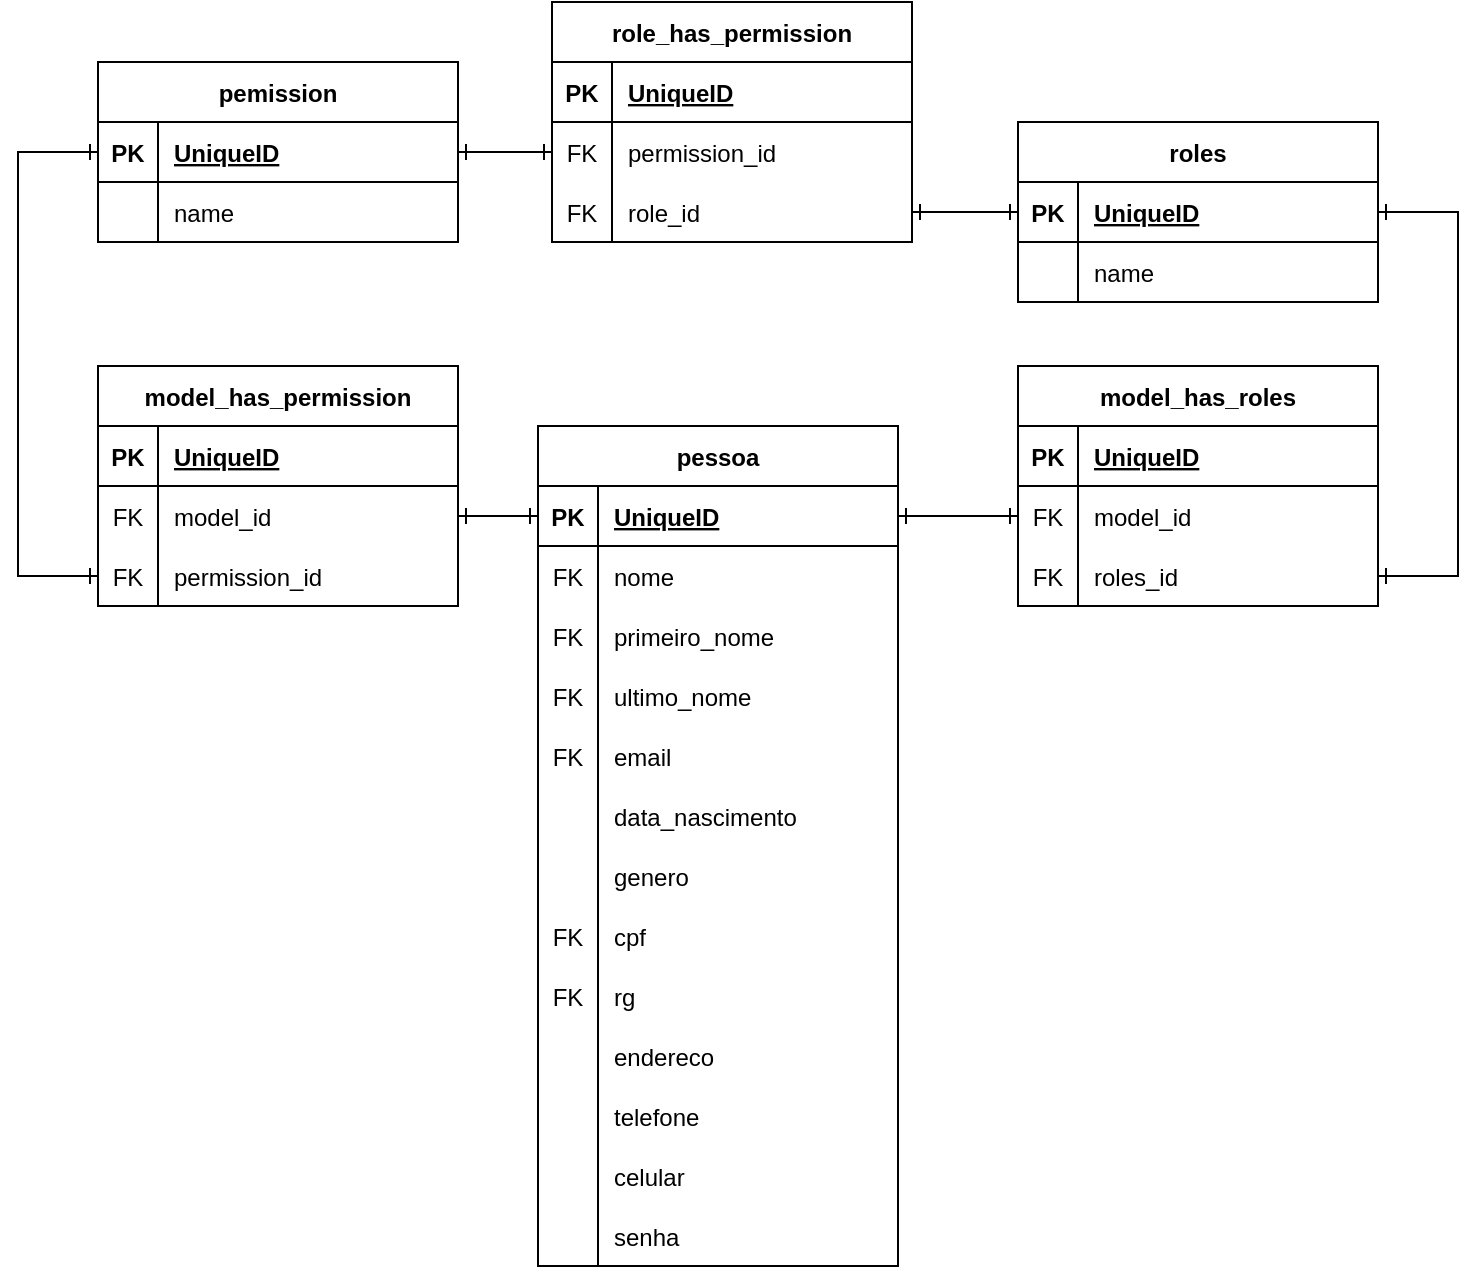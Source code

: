 <mxfile version="20.7.4" type="device"><diagram id="IfDTcGZ-BBq7pF3_91S5" name="Página-1"><mxGraphModel dx="1182" dy="1859" grid="1" gridSize="10" guides="1" tooltips="1" connect="1" arrows="1" fold="1" page="1" pageScale="1" pageWidth="827" pageHeight="1169" math="0" shadow="0"><root><mxCell id="0"/><mxCell id="1" parent="0"/><mxCell id="GyzkJEk6lO2i4Ye0W69q-1" value="pessoa" style="shape=table;startSize=30;container=1;collapsible=1;childLayout=tableLayout;fixedRows=1;rowLines=0;fontStyle=1;align=center;resizeLast=1;" vertex="1" parent="1"><mxGeometry x="320" y="-890" width="180" height="420" as="geometry"/></mxCell><mxCell id="GyzkJEk6lO2i4Ye0W69q-2" value="" style="shape=tableRow;horizontal=0;startSize=0;swimlaneHead=0;swimlaneBody=0;fillColor=none;collapsible=0;dropTarget=0;points=[[0,0.5],[1,0.5]];portConstraint=eastwest;top=0;left=0;right=0;bottom=1;" vertex="1" parent="GyzkJEk6lO2i4Ye0W69q-1"><mxGeometry y="30" width="180" height="30" as="geometry"/></mxCell><mxCell id="GyzkJEk6lO2i4Ye0W69q-3" value="PK" style="shape=partialRectangle;connectable=0;fillColor=none;top=0;left=0;bottom=0;right=0;fontStyle=1;overflow=hidden;" vertex="1" parent="GyzkJEk6lO2i4Ye0W69q-2"><mxGeometry width="30" height="30" as="geometry"><mxRectangle width="30" height="30" as="alternateBounds"/></mxGeometry></mxCell><mxCell id="GyzkJEk6lO2i4Ye0W69q-4" value="UniqueID" style="shape=partialRectangle;connectable=0;fillColor=none;top=0;left=0;bottom=0;right=0;align=left;spacingLeft=6;fontStyle=5;overflow=hidden;" vertex="1" parent="GyzkJEk6lO2i4Ye0W69q-2"><mxGeometry x="30" width="150" height="30" as="geometry"><mxRectangle width="150" height="30" as="alternateBounds"/></mxGeometry></mxCell><mxCell id="GyzkJEk6lO2i4Ye0W69q-5" value="" style="shape=tableRow;horizontal=0;startSize=0;swimlaneHead=0;swimlaneBody=0;fillColor=none;collapsible=0;dropTarget=0;points=[[0,0.5],[1,0.5]];portConstraint=eastwest;top=0;left=0;right=0;bottom=0;" vertex="1" parent="GyzkJEk6lO2i4Ye0W69q-1"><mxGeometry y="60" width="180" height="30" as="geometry"/></mxCell><mxCell id="GyzkJEk6lO2i4Ye0W69q-6" value="FK" style="shape=partialRectangle;connectable=0;fillColor=none;top=0;left=0;bottom=0;right=0;editable=1;overflow=hidden;" vertex="1" parent="GyzkJEk6lO2i4Ye0W69q-5"><mxGeometry width="30" height="30" as="geometry"><mxRectangle width="30" height="30" as="alternateBounds"/></mxGeometry></mxCell><mxCell id="GyzkJEk6lO2i4Ye0W69q-7" value="nome" style="shape=partialRectangle;connectable=0;fillColor=none;top=0;left=0;bottom=0;right=0;align=left;spacingLeft=6;overflow=hidden;" vertex="1" parent="GyzkJEk6lO2i4Ye0W69q-5"><mxGeometry x="30" width="150" height="30" as="geometry"><mxRectangle width="150" height="30" as="alternateBounds"/></mxGeometry></mxCell><mxCell id="GyzkJEk6lO2i4Ye0W69q-8" value="" style="shape=tableRow;horizontal=0;startSize=0;swimlaneHead=0;swimlaneBody=0;fillColor=none;collapsible=0;dropTarget=0;points=[[0,0.5],[1,0.5]];portConstraint=eastwest;top=0;left=0;right=0;bottom=0;" vertex="1" parent="GyzkJEk6lO2i4Ye0W69q-1"><mxGeometry y="90" width="180" height="30" as="geometry"/></mxCell><mxCell id="GyzkJEk6lO2i4Ye0W69q-9" value="FK" style="shape=partialRectangle;connectable=0;fillColor=none;top=0;left=0;bottom=0;right=0;editable=1;overflow=hidden;" vertex="1" parent="GyzkJEk6lO2i4Ye0W69q-8"><mxGeometry width="30" height="30" as="geometry"><mxRectangle width="30" height="30" as="alternateBounds"/></mxGeometry></mxCell><mxCell id="GyzkJEk6lO2i4Ye0W69q-10" value="primeiro_nome" style="shape=partialRectangle;connectable=0;fillColor=none;top=0;left=0;bottom=0;right=0;align=left;spacingLeft=6;overflow=hidden;" vertex="1" parent="GyzkJEk6lO2i4Ye0W69q-8"><mxGeometry x="30" width="150" height="30" as="geometry"><mxRectangle width="150" height="30" as="alternateBounds"/></mxGeometry></mxCell><mxCell id="GyzkJEk6lO2i4Ye0W69q-11" value="" style="shape=tableRow;horizontal=0;startSize=0;swimlaneHead=0;swimlaneBody=0;fillColor=none;collapsible=0;dropTarget=0;points=[[0,0.5],[1,0.5]];portConstraint=eastwest;top=0;left=0;right=0;bottom=0;" vertex="1" parent="GyzkJEk6lO2i4Ye0W69q-1"><mxGeometry y="120" width="180" height="30" as="geometry"/></mxCell><mxCell id="GyzkJEk6lO2i4Ye0W69q-12" value="FK" style="shape=partialRectangle;connectable=0;fillColor=none;top=0;left=0;bottom=0;right=0;editable=1;overflow=hidden;" vertex="1" parent="GyzkJEk6lO2i4Ye0W69q-11"><mxGeometry width="30" height="30" as="geometry"><mxRectangle width="30" height="30" as="alternateBounds"/></mxGeometry></mxCell><mxCell id="GyzkJEk6lO2i4Ye0W69q-13" value="ultimo_nome" style="shape=partialRectangle;connectable=0;fillColor=none;top=0;left=0;bottom=0;right=0;align=left;spacingLeft=6;overflow=hidden;" vertex="1" parent="GyzkJEk6lO2i4Ye0W69q-11"><mxGeometry x="30" width="150" height="30" as="geometry"><mxRectangle width="150" height="30" as="alternateBounds"/></mxGeometry></mxCell><mxCell id="GyzkJEk6lO2i4Ye0W69q-14" style="shape=tableRow;horizontal=0;startSize=0;swimlaneHead=0;swimlaneBody=0;fillColor=none;collapsible=0;dropTarget=0;points=[[0,0.5],[1,0.5]];portConstraint=eastwest;top=0;left=0;right=0;bottom=0;" vertex="1" parent="GyzkJEk6lO2i4Ye0W69q-1"><mxGeometry y="150" width="180" height="30" as="geometry"/></mxCell><mxCell id="GyzkJEk6lO2i4Ye0W69q-15" value="FK" style="shape=partialRectangle;connectable=0;fillColor=none;top=0;left=0;bottom=0;right=0;editable=1;overflow=hidden;" vertex="1" parent="GyzkJEk6lO2i4Ye0W69q-14"><mxGeometry width="30" height="30" as="geometry"><mxRectangle width="30" height="30" as="alternateBounds"/></mxGeometry></mxCell><mxCell id="GyzkJEk6lO2i4Ye0W69q-16" value="email" style="shape=partialRectangle;connectable=0;fillColor=none;top=0;left=0;bottom=0;right=0;align=left;spacingLeft=6;overflow=hidden;" vertex="1" parent="GyzkJEk6lO2i4Ye0W69q-14"><mxGeometry x="30" width="150" height="30" as="geometry"><mxRectangle width="150" height="30" as="alternateBounds"/></mxGeometry></mxCell><mxCell id="GyzkJEk6lO2i4Ye0W69q-17" style="shape=tableRow;horizontal=0;startSize=0;swimlaneHead=0;swimlaneBody=0;fillColor=none;collapsible=0;dropTarget=0;points=[[0,0.5],[1,0.5]];portConstraint=eastwest;top=0;left=0;right=0;bottom=0;" vertex="1" parent="GyzkJEk6lO2i4Ye0W69q-1"><mxGeometry y="180" width="180" height="30" as="geometry"/></mxCell><mxCell id="GyzkJEk6lO2i4Ye0W69q-18" style="shape=partialRectangle;connectable=0;fillColor=none;top=0;left=0;bottom=0;right=0;editable=1;overflow=hidden;" vertex="1" parent="GyzkJEk6lO2i4Ye0W69q-17"><mxGeometry width="30" height="30" as="geometry"><mxRectangle width="30" height="30" as="alternateBounds"/></mxGeometry></mxCell><mxCell id="GyzkJEk6lO2i4Ye0W69q-19" value="data_nascimento" style="shape=partialRectangle;connectable=0;fillColor=none;top=0;left=0;bottom=0;right=0;align=left;spacingLeft=6;overflow=hidden;" vertex="1" parent="GyzkJEk6lO2i4Ye0W69q-17"><mxGeometry x="30" width="150" height="30" as="geometry"><mxRectangle width="150" height="30" as="alternateBounds"/></mxGeometry></mxCell><mxCell id="GyzkJEk6lO2i4Ye0W69q-20" style="shape=tableRow;horizontal=0;startSize=0;swimlaneHead=0;swimlaneBody=0;fillColor=none;collapsible=0;dropTarget=0;points=[[0,0.5],[1,0.5]];portConstraint=eastwest;top=0;left=0;right=0;bottom=0;" vertex="1" parent="GyzkJEk6lO2i4Ye0W69q-1"><mxGeometry y="210" width="180" height="30" as="geometry"/></mxCell><mxCell id="GyzkJEk6lO2i4Ye0W69q-21" value="" style="shape=partialRectangle;connectable=0;fillColor=none;top=0;left=0;bottom=0;right=0;editable=1;overflow=hidden;" vertex="1" parent="GyzkJEk6lO2i4Ye0W69q-20"><mxGeometry width="30" height="30" as="geometry"><mxRectangle width="30" height="30" as="alternateBounds"/></mxGeometry></mxCell><mxCell id="GyzkJEk6lO2i4Ye0W69q-22" value="genero" style="shape=partialRectangle;connectable=0;fillColor=none;top=0;left=0;bottom=0;right=0;align=left;spacingLeft=6;overflow=hidden;" vertex="1" parent="GyzkJEk6lO2i4Ye0W69q-20"><mxGeometry x="30" width="150" height="30" as="geometry"><mxRectangle width="150" height="30" as="alternateBounds"/></mxGeometry></mxCell><mxCell id="GyzkJEk6lO2i4Ye0W69q-23" style="shape=tableRow;horizontal=0;startSize=0;swimlaneHead=0;swimlaneBody=0;fillColor=none;collapsible=0;dropTarget=0;points=[[0,0.5],[1,0.5]];portConstraint=eastwest;top=0;left=0;right=0;bottom=0;" vertex="1" parent="GyzkJEk6lO2i4Ye0W69q-1"><mxGeometry y="240" width="180" height="30" as="geometry"/></mxCell><mxCell id="GyzkJEk6lO2i4Ye0W69q-24" value="FK" style="shape=partialRectangle;connectable=0;fillColor=none;top=0;left=0;bottom=0;right=0;editable=1;overflow=hidden;" vertex="1" parent="GyzkJEk6lO2i4Ye0W69q-23"><mxGeometry width="30" height="30" as="geometry"><mxRectangle width="30" height="30" as="alternateBounds"/></mxGeometry></mxCell><mxCell id="GyzkJEk6lO2i4Ye0W69q-25" value="cpf" style="shape=partialRectangle;connectable=0;fillColor=none;top=0;left=0;bottom=0;right=0;align=left;spacingLeft=6;overflow=hidden;" vertex="1" parent="GyzkJEk6lO2i4Ye0W69q-23"><mxGeometry x="30" width="150" height="30" as="geometry"><mxRectangle width="150" height="30" as="alternateBounds"/></mxGeometry></mxCell><mxCell id="GyzkJEk6lO2i4Ye0W69q-26" style="shape=tableRow;horizontal=0;startSize=0;swimlaneHead=0;swimlaneBody=0;fillColor=none;collapsible=0;dropTarget=0;points=[[0,0.5],[1,0.5]];portConstraint=eastwest;top=0;left=0;right=0;bottom=0;" vertex="1" parent="GyzkJEk6lO2i4Ye0W69q-1"><mxGeometry y="270" width="180" height="30" as="geometry"/></mxCell><mxCell id="GyzkJEk6lO2i4Ye0W69q-27" value="FK" style="shape=partialRectangle;connectable=0;fillColor=none;top=0;left=0;bottom=0;right=0;editable=1;overflow=hidden;" vertex="1" parent="GyzkJEk6lO2i4Ye0W69q-26"><mxGeometry width="30" height="30" as="geometry"><mxRectangle width="30" height="30" as="alternateBounds"/></mxGeometry></mxCell><mxCell id="GyzkJEk6lO2i4Ye0W69q-28" value="rg" style="shape=partialRectangle;connectable=0;fillColor=none;top=0;left=0;bottom=0;right=0;align=left;spacingLeft=6;overflow=hidden;" vertex="1" parent="GyzkJEk6lO2i4Ye0W69q-26"><mxGeometry x="30" width="150" height="30" as="geometry"><mxRectangle width="150" height="30" as="alternateBounds"/></mxGeometry></mxCell><mxCell id="GyzkJEk6lO2i4Ye0W69q-29" style="shape=tableRow;horizontal=0;startSize=0;swimlaneHead=0;swimlaneBody=0;fillColor=none;collapsible=0;dropTarget=0;points=[[0,0.5],[1,0.5]];portConstraint=eastwest;top=0;left=0;right=0;bottom=0;" vertex="1" parent="GyzkJEk6lO2i4Ye0W69q-1"><mxGeometry y="300" width="180" height="30" as="geometry"/></mxCell><mxCell id="GyzkJEk6lO2i4Ye0W69q-30" style="shape=partialRectangle;connectable=0;fillColor=none;top=0;left=0;bottom=0;right=0;editable=1;overflow=hidden;" vertex="1" parent="GyzkJEk6lO2i4Ye0W69q-29"><mxGeometry width="30" height="30" as="geometry"><mxRectangle width="30" height="30" as="alternateBounds"/></mxGeometry></mxCell><mxCell id="GyzkJEk6lO2i4Ye0W69q-31" value="endereco" style="shape=partialRectangle;connectable=0;fillColor=none;top=0;left=0;bottom=0;right=0;align=left;spacingLeft=6;overflow=hidden;" vertex="1" parent="GyzkJEk6lO2i4Ye0W69q-29"><mxGeometry x="30" width="150" height="30" as="geometry"><mxRectangle width="150" height="30" as="alternateBounds"/></mxGeometry></mxCell><mxCell id="GyzkJEk6lO2i4Ye0W69q-32" style="shape=tableRow;horizontal=0;startSize=0;swimlaneHead=0;swimlaneBody=0;fillColor=none;collapsible=0;dropTarget=0;points=[[0,0.5],[1,0.5]];portConstraint=eastwest;top=0;left=0;right=0;bottom=0;" vertex="1" parent="GyzkJEk6lO2i4Ye0W69q-1"><mxGeometry y="330" width="180" height="30" as="geometry"/></mxCell><mxCell id="GyzkJEk6lO2i4Ye0W69q-33" style="shape=partialRectangle;connectable=0;fillColor=none;top=0;left=0;bottom=0;right=0;editable=1;overflow=hidden;" vertex="1" parent="GyzkJEk6lO2i4Ye0W69q-32"><mxGeometry width="30" height="30" as="geometry"><mxRectangle width="30" height="30" as="alternateBounds"/></mxGeometry></mxCell><mxCell id="GyzkJEk6lO2i4Ye0W69q-34" value="telefone" style="shape=partialRectangle;connectable=0;fillColor=none;top=0;left=0;bottom=0;right=0;align=left;spacingLeft=6;overflow=hidden;" vertex="1" parent="GyzkJEk6lO2i4Ye0W69q-32"><mxGeometry x="30" width="150" height="30" as="geometry"><mxRectangle width="150" height="30" as="alternateBounds"/></mxGeometry></mxCell><mxCell id="GyzkJEk6lO2i4Ye0W69q-35" style="shape=tableRow;horizontal=0;startSize=0;swimlaneHead=0;swimlaneBody=0;fillColor=none;collapsible=0;dropTarget=0;points=[[0,0.5],[1,0.5]];portConstraint=eastwest;top=0;left=0;right=0;bottom=0;" vertex="1" parent="GyzkJEk6lO2i4Ye0W69q-1"><mxGeometry y="360" width="180" height="30" as="geometry"/></mxCell><mxCell id="GyzkJEk6lO2i4Ye0W69q-36" style="shape=partialRectangle;connectable=0;fillColor=none;top=0;left=0;bottom=0;right=0;editable=1;overflow=hidden;" vertex="1" parent="GyzkJEk6lO2i4Ye0W69q-35"><mxGeometry width="30" height="30" as="geometry"><mxRectangle width="30" height="30" as="alternateBounds"/></mxGeometry></mxCell><mxCell id="GyzkJEk6lO2i4Ye0W69q-37" value="celular" style="shape=partialRectangle;connectable=0;fillColor=none;top=0;left=0;bottom=0;right=0;align=left;spacingLeft=6;overflow=hidden;" vertex="1" parent="GyzkJEk6lO2i4Ye0W69q-35"><mxGeometry x="30" width="150" height="30" as="geometry"><mxRectangle width="150" height="30" as="alternateBounds"/></mxGeometry></mxCell><mxCell id="GyzkJEk6lO2i4Ye0W69q-38" style="shape=tableRow;horizontal=0;startSize=0;swimlaneHead=0;swimlaneBody=0;fillColor=none;collapsible=0;dropTarget=0;points=[[0,0.5],[1,0.5]];portConstraint=eastwest;top=0;left=0;right=0;bottom=0;" vertex="1" parent="GyzkJEk6lO2i4Ye0W69q-1"><mxGeometry y="390" width="180" height="30" as="geometry"/></mxCell><mxCell id="GyzkJEk6lO2i4Ye0W69q-39" style="shape=partialRectangle;connectable=0;fillColor=none;top=0;left=0;bottom=0;right=0;editable=1;overflow=hidden;" vertex="1" parent="GyzkJEk6lO2i4Ye0W69q-38"><mxGeometry width="30" height="30" as="geometry"><mxRectangle width="30" height="30" as="alternateBounds"/></mxGeometry></mxCell><mxCell id="GyzkJEk6lO2i4Ye0W69q-40" value="senha" style="shape=partialRectangle;connectable=0;fillColor=none;top=0;left=0;bottom=0;right=0;align=left;spacingLeft=6;overflow=hidden;" vertex="1" parent="GyzkJEk6lO2i4Ye0W69q-38"><mxGeometry x="30" width="150" height="30" as="geometry"><mxRectangle width="150" height="30" as="alternateBounds"/></mxGeometry></mxCell><mxCell id="GyzkJEk6lO2i4Ye0W69q-41" value="model_has_permission" style="shape=table;startSize=30;container=1;collapsible=1;childLayout=tableLayout;fixedRows=1;rowLines=0;fontStyle=1;align=center;resizeLast=1;" vertex="1" parent="1"><mxGeometry x="100" y="-920" width="180" height="120" as="geometry"/></mxCell><mxCell id="GyzkJEk6lO2i4Ye0W69q-42" value="" style="shape=tableRow;horizontal=0;startSize=0;swimlaneHead=0;swimlaneBody=0;fillColor=none;collapsible=0;dropTarget=0;points=[[0,0.5],[1,0.5]];portConstraint=eastwest;top=0;left=0;right=0;bottom=1;" vertex="1" parent="GyzkJEk6lO2i4Ye0W69q-41"><mxGeometry y="30" width="180" height="30" as="geometry"/></mxCell><mxCell id="GyzkJEk6lO2i4Ye0W69q-43" value="PK" style="shape=partialRectangle;connectable=0;fillColor=none;top=0;left=0;bottom=0;right=0;fontStyle=1;overflow=hidden;" vertex="1" parent="GyzkJEk6lO2i4Ye0W69q-42"><mxGeometry width="30" height="30" as="geometry"><mxRectangle width="30" height="30" as="alternateBounds"/></mxGeometry></mxCell><mxCell id="GyzkJEk6lO2i4Ye0W69q-44" value="UniqueID" style="shape=partialRectangle;connectable=0;fillColor=none;top=0;left=0;bottom=0;right=0;align=left;spacingLeft=6;fontStyle=5;overflow=hidden;" vertex="1" parent="GyzkJEk6lO2i4Ye0W69q-42"><mxGeometry x="30" width="150" height="30" as="geometry"><mxRectangle width="150" height="30" as="alternateBounds"/></mxGeometry></mxCell><mxCell id="GyzkJEk6lO2i4Ye0W69q-45" value="" style="shape=tableRow;horizontal=0;startSize=0;swimlaneHead=0;swimlaneBody=0;fillColor=none;collapsible=0;dropTarget=0;points=[[0,0.5],[1,0.5]];portConstraint=eastwest;top=0;left=0;right=0;bottom=0;" vertex="1" parent="GyzkJEk6lO2i4Ye0W69q-41"><mxGeometry y="60" width="180" height="30" as="geometry"/></mxCell><mxCell id="GyzkJEk6lO2i4Ye0W69q-46" value="FK" style="shape=partialRectangle;connectable=0;fillColor=none;top=0;left=0;bottom=0;right=0;editable=1;overflow=hidden;" vertex="1" parent="GyzkJEk6lO2i4Ye0W69q-45"><mxGeometry width="30" height="30" as="geometry"><mxRectangle width="30" height="30" as="alternateBounds"/></mxGeometry></mxCell><mxCell id="GyzkJEk6lO2i4Ye0W69q-47" value="model_id" style="shape=partialRectangle;connectable=0;fillColor=none;top=0;left=0;bottom=0;right=0;align=left;spacingLeft=6;overflow=hidden;" vertex="1" parent="GyzkJEk6lO2i4Ye0W69q-45"><mxGeometry x="30" width="150" height="30" as="geometry"><mxRectangle width="150" height="30" as="alternateBounds"/></mxGeometry></mxCell><mxCell id="GyzkJEk6lO2i4Ye0W69q-48" value="" style="shape=tableRow;horizontal=0;startSize=0;swimlaneHead=0;swimlaneBody=0;fillColor=none;collapsible=0;dropTarget=0;points=[[0,0.5],[1,0.5]];portConstraint=eastwest;top=0;left=0;right=0;bottom=0;" vertex="1" parent="GyzkJEk6lO2i4Ye0W69q-41"><mxGeometry y="90" width="180" height="30" as="geometry"/></mxCell><mxCell id="GyzkJEk6lO2i4Ye0W69q-49" value="FK" style="shape=partialRectangle;connectable=0;fillColor=none;top=0;left=0;bottom=0;right=0;editable=1;overflow=hidden;" vertex="1" parent="GyzkJEk6lO2i4Ye0W69q-48"><mxGeometry width="30" height="30" as="geometry"><mxRectangle width="30" height="30" as="alternateBounds"/></mxGeometry></mxCell><mxCell id="GyzkJEk6lO2i4Ye0W69q-50" value="permission_id" style="shape=partialRectangle;connectable=0;fillColor=none;top=0;left=0;bottom=0;right=0;align=left;spacingLeft=6;overflow=hidden;" vertex="1" parent="GyzkJEk6lO2i4Ye0W69q-48"><mxGeometry x="30" width="150" height="30" as="geometry"><mxRectangle width="150" height="30" as="alternateBounds"/></mxGeometry></mxCell><mxCell id="GyzkJEk6lO2i4Ye0W69q-51" value="model_has_roles" style="shape=table;startSize=30;container=1;collapsible=1;childLayout=tableLayout;fixedRows=1;rowLines=0;fontStyle=1;align=center;resizeLast=1;" vertex="1" parent="1"><mxGeometry x="560" y="-920" width="180" height="120" as="geometry"/></mxCell><mxCell id="GyzkJEk6lO2i4Ye0W69q-52" value="" style="shape=tableRow;horizontal=0;startSize=0;swimlaneHead=0;swimlaneBody=0;fillColor=none;collapsible=0;dropTarget=0;points=[[0,0.5],[1,0.5]];portConstraint=eastwest;top=0;left=0;right=0;bottom=1;" vertex="1" parent="GyzkJEk6lO2i4Ye0W69q-51"><mxGeometry y="30" width="180" height="30" as="geometry"/></mxCell><mxCell id="GyzkJEk6lO2i4Ye0W69q-53" value="PK" style="shape=partialRectangle;connectable=0;fillColor=none;top=0;left=0;bottom=0;right=0;fontStyle=1;overflow=hidden;" vertex="1" parent="GyzkJEk6lO2i4Ye0W69q-52"><mxGeometry width="30" height="30" as="geometry"><mxRectangle width="30" height="30" as="alternateBounds"/></mxGeometry></mxCell><mxCell id="GyzkJEk6lO2i4Ye0W69q-54" value="UniqueID" style="shape=partialRectangle;connectable=0;fillColor=none;top=0;left=0;bottom=0;right=0;align=left;spacingLeft=6;fontStyle=5;overflow=hidden;" vertex="1" parent="GyzkJEk6lO2i4Ye0W69q-52"><mxGeometry x="30" width="150" height="30" as="geometry"><mxRectangle width="150" height="30" as="alternateBounds"/></mxGeometry></mxCell><mxCell id="GyzkJEk6lO2i4Ye0W69q-55" value="" style="shape=tableRow;horizontal=0;startSize=0;swimlaneHead=0;swimlaneBody=0;fillColor=none;collapsible=0;dropTarget=0;points=[[0,0.5],[1,0.5]];portConstraint=eastwest;top=0;left=0;right=0;bottom=0;" vertex="1" parent="GyzkJEk6lO2i4Ye0W69q-51"><mxGeometry y="60" width="180" height="30" as="geometry"/></mxCell><mxCell id="GyzkJEk6lO2i4Ye0W69q-56" value="FK" style="shape=partialRectangle;connectable=0;fillColor=none;top=0;left=0;bottom=0;right=0;editable=1;overflow=hidden;" vertex="1" parent="GyzkJEk6lO2i4Ye0W69q-55"><mxGeometry width="30" height="30" as="geometry"><mxRectangle width="30" height="30" as="alternateBounds"/></mxGeometry></mxCell><mxCell id="GyzkJEk6lO2i4Ye0W69q-57" value="model_id" style="shape=partialRectangle;connectable=0;fillColor=none;top=0;left=0;bottom=0;right=0;align=left;spacingLeft=6;overflow=hidden;" vertex="1" parent="GyzkJEk6lO2i4Ye0W69q-55"><mxGeometry x="30" width="150" height="30" as="geometry"><mxRectangle width="150" height="30" as="alternateBounds"/></mxGeometry></mxCell><mxCell id="GyzkJEk6lO2i4Ye0W69q-58" value="" style="shape=tableRow;horizontal=0;startSize=0;swimlaneHead=0;swimlaneBody=0;fillColor=none;collapsible=0;dropTarget=0;points=[[0,0.5],[1,0.5]];portConstraint=eastwest;top=0;left=0;right=0;bottom=0;" vertex="1" parent="GyzkJEk6lO2i4Ye0W69q-51"><mxGeometry y="90" width="180" height="30" as="geometry"/></mxCell><mxCell id="GyzkJEk6lO2i4Ye0W69q-59" value="FK" style="shape=partialRectangle;connectable=0;fillColor=none;top=0;left=0;bottom=0;right=0;editable=1;overflow=hidden;" vertex="1" parent="GyzkJEk6lO2i4Ye0W69q-58"><mxGeometry width="30" height="30" as="geometry"><mxRectangle width="30" height="30" as="alternateBounds"/></mxGeometry></mxCell><mxCell id="GyzkJEk6lO2i4Ye0W69q-60" value="roles_id" style="shape=partialRectangle;connectable=0;fillColor=none;top=0;left=0;bottom=0;right=0;align=left;spacingLeft=6;overflow=hidden;" vertex="1" parent="GyzkJEk6lO2i4Ye0W69q-58"><mxGeometry x="30" width="150" height="30" as="geometry"><mxRectangle width="150" height="30" as="alternateBounds"/></mxGeometry></mxCell><mxCell id="GyzkJEk6lO2i4Ye0W69q-61" value="pemission" style="shape=table;startSize=30;container=1;collapsible=1;childLayout=tableLayout;fixedRows=1;rowLines=0;fontStyle=1;align=center;resizeLast=1;" vertex="1" parent="1"><mxGeometry x="100" y="-1072" width="180" height="90" as="geometry"/></mxCell><mxCell id="GyzkJEk6lO2i4Ye0W69q-62" value="" style="shape=tableRow;horizontal=0;startSize=0;swimlaneHead=0;swimlaneBody=0;fillColor=none;collapsible=0;dropTarget=0;points=[[0,0.5],[1,0.5]];portConstraint=eastwest;top=0;left=0;right=0;bottom=1;" vertex="1" parent="GyzkJEk6lO2i4Ye0W69q-61"><mxGeometry y="30" width="180" height="30" as="geometry"/></mxCell><mxCell id="GyzkJEk6lO2i4Ye0W69q-63" value="PK" style="shape=partialRectangle;connectable=0;fillColor=none;top=0;left=0;bottom=0;right=0;fontStyle=1;overflow=hidden;" vertex="1" parent="GyzkJEk6lO2i4Ye0W69q-62"><mxGeometry width="30" height="30" as="geometry"><mxRectangle width="30" height="30" as="alternateBounds"/></mxGeometry></mxCell><mxCell id="GyzkJEk6lO2i4Ye0W69q-64" value="UniqueID" style="shape=partialRectangle;connectable=0;fillColor=none;top=0;left=0;bottom=0;right=0;align=left;spacingLeft=6;fontStyle=5;overflow=hidden;" vertex="1" parent="GyzkJEk6lO2i4Ye0W69q-62"><mxGeometry x="30" width="150" height="30" as="geometry"><mxRectangle width="150" height="30" as="alternateBounds"/></mxGeometry></mxCell><mxCell id="GyzkJEk6lO2i4Ye0W69q-65" value="" style="shape=tableRow;horizontal=0;startSize=0;swimlaneHead=0;swimlaneBody=0;fillColor=none;collapsible=0;dropTarget=0;points=[[0,0.5],[1,0.5]];portConstraint=eastwest;top=0;left=0;right=0;bottom=0;" vertex="1" parent="GyzkJEk6lO2i4Ye0W69q-61"><mxGeometry y="60" width="180" height="30" as="geometry"/></mxCell><mxCell id="GyzkJEk6lO2i4Ye0W69q-66" value="" style="shape=partialRectangle;connectable=0;fillColor=none;top=0;left=0;bottom=0;right=0;editable=1;overflow=hidden;" vertex="1" parent="GyzkJEk6lO2i4Ye0W69q-65"><mxGeometry width="30" height="30" as="geometry"><mxRectangle width="30" height="30" as="alternateBounds"/></mxGeometry></mxCell><mxCell id="GyzkJEk6lO2i4Ye0W69q-67" value="name" style="shape=partialRectangle;connectable=0;fillColor=none;top=0;left=0;bottom=0;right=0;align=left;spacingLeft=6;overflow=hidden;" vertex="1" parent="GyzkJEk6lO2i4Ye0W69q-65"><mxGeometry x="30" width="150" height="30" as="geometry"><mxRectangle width="150" height="30" as="alternateBounds"/></mxGeometry></mxCell><mxCell id="GyzkJEk6lO2i4Ye0W69q-68" value="roles" style="shape=table;startSize=30;container=1;collapsible=1;childLayout=tableLayout;fixedRows=1;rowLines=0;fontStyle=1;align=center;resizeLast=1;" vertex="1" parent="1"><mxGeometry x="560" y="-1042" width="180" height="90" as="geometry"/></mxCell><mxCell id="GyzkJEk6lO2i4Ye0W69q-69" value="" style="shape=tableRow;horizontal=0;startSize=0;swimlaneHead=0;swimlaneBody=0;fillColor=none;collapsible=0;dropTarget=0;points=[[0,0.5],[1,0.5]];portConstraint=eastwest;top=0;left=0;right=0;bottom=1;" vertex="1" parent="GyzkJEk6lO2i4Ye0W69q-68"><mxGeometry y="30" width="180" height="30" as="geometry"/></mxCell><mxCell id="GyzkJEk6lO2i4Ye0W69q-70" value="PK" style="shape=partialRectangle;connectable=0;fillColor=none;top=0;left=0;bottom=0;right=0;fontStyle=1;overflow=hidden;" vertex="1" parent="GyzkJEk6lO2i4Ye0W69q-69"><mxGeometry width="30" height="30" as="geometry"><mxRectangle width="30" height="30" as="alternateBounds"/></mxGeometry></mxCell><mxCell id="GyzkJEk6lO2i4Ye0W69q-71" value="UniqueID" style="shape=partialRectangle;connectable=0;fillColor=none;top=0;left=0;bottom=0;right=0;align=left;spacingLeft=6;fontStyle=5;overflow=hidden;" vertex="1" parent="GyzkJEk6lO2i4Ye0W69q-69"><mxGeometry x="30" width="150" height="30" as="geometry"><mxRectangle width="150" height="30" as="alternateBounds"/></mxGeometry></mxCell><mxCell id="GyzkJEk6lO2i4Ye0W69q-72" value="" style="shape=tableRow;horizontal=0;startSize=0;swimlaneHead=0;swimlaneBody=0;fillColor=none;collapsible=0;dropTarget=0;points=[[0,0.5],[1,0.5]];portConstraint=eastwest;top=0;left=0;right=0;bottom=0;" vertex="1" parent="GyzkJEk6lO2i4Ye0W69q-68"><mxGeometry y="60" width="180" height="30" as="geometry"/></mxCell><mxCell id="GyzkJEk6lO2i4Ye0W69q-73" value="" style="shape=partialRectangle;connectable=0;fillColor=none;top=0;left=0;bottom=0;right=0;editable=1;overflow=hidden;" vertex="1" parent="GyzkJEk6lO2i4Ye0W69q-72"><mxGeometry width="30" height="30" as="geometry"><mxRectangle width="30" height="30" as="alternateBounds"/></mxGeometry></mxCell><mxCell id="GyzkJEk6lO2i4Ye0W69q-74" value="name" style="shape=partialRectangle;connectable=0;fillColor=none;top=0;left=0;bottom=0;right=0;align=left;spacingLeft=6;overflow=hidden;" vertex="1" parent="GyzkJEk6lO2i4Ye0W69q-72"><mxGeometry x="30" width="150" height="30" as="geometry"><mxRectangle width="150" height="30" as="alternateBounds"/></mxGeometry></mxCell><mxCell id="GyzkJEk6lO2i4Ye0W69q-75" value="role_has_permission" style="shape=table;startSize=30;container=1;collapsible=1;childLayout=tableLayout;fixedRows=1;rowLines=0;fontStyle=1;align=center;resizeLast=1;" vertex="1" parent="1"><mxGeometry x="327" y="-1102" width="180" height="120" as="geometry"/></mxCell><mxCell id="GyzkJEk6lO2i4Ye0W69q-76" value="" style="shape=tableRow;horizontal=0;startSize=0;swimlaneHead=0;swimlaneBody=0;fillColor=none;collapsible=0;dropTarget=0;points=[[0,0.5],[1,0.5]];portConstraint=eastwest;top=0;left=0;right=0;bottom=1;" vertex="1" parent="GyzkJEk6lO2i4Ye0W69q-75"><mxGeometry y="30" width="180" height="30" as="geometry"/></mxCell><mxCell id="GyzkJEk6lO2i4Ye0W69q-77" value="PK" style="shape=partialRectangle;connectable=0;fillColor=none;top=0;left=0;bottom=0;right=0;fontStyle=1;overflow=hidden;" vertex="1" parent="GyzkJEk6lO2i4Ye0W69q-76"><mxGeometry width="30" height="30" as="geometry"><mxRectangle width="30" height="30" as="alternateBounds"/></mxGeometry></mxCell><mxCell id="GyzkJEk6lO2i4Ye0W69q-78" value="UniqueID" style="shape=partialRectangle;connectable=0;fillColor=none;top=0;left=0;bottom=0;right=0;align=left;spacingLeft=6;fontStyle=5;overflow=hidden;" vertex="1" parent="GyzkJEk6lO2i4Ye0W69q-76"><mxGeometry x="30" width="150" height="30" as="geometry"><mxRectangle width="150" height="30" as="alternateBounds"/></mxGeometry></mxCell><mxCell id="GyzkJEk6lO2i4Ye0W69q-79" value="" style="shape=tableRow;horizontal=0;startSize=0;swimlaneHead=0;swimlaneBody=0;fillColor=none;collapsible=0;dropTarget=0;points=[[0,0.5],[1,0.5]];portConstraint=eastwest;top=0;left=0;right=0;bottom=0;" vertex="1" parent="GyzkJEk6lO2i4Ye0W69q-75"><mxGeometry y="60" width="180" height="30" as="geometry"/></mxCell><mxCell id="GyzkJEk6lO2i4Ye0W69q-80" value="FK" style="shape=partialRectangle;connectable=0;fillColor=none;top=0;left=0;bottom=0;right=0;editable=1;overflow=hidden;" vertex="1" parent="GyzkJEk6lO2i4Ye0W69q-79"><mxGeometry width="30" height="30" as="geometry"><mxRectangle width="30" height="30" as="alternateBounds"/></mxGeometry></mxCell><mxCell id="GyzkJEk6lO2i4Ye0W69q-81" value="permission_id" style="shape=partialRectangle;connectable=0;fillColor=none;top=0;left=0;bottom=0;right=0;align=left;spacingLeft=6;overflow=hidden;" vertex="1" parent="GyzkJEk6lO2i4Ye0W69q-79"><mxGeometry x="30" width="150" height="30" as="geometry"><mxRectangle width="150" height="30" as="alternateBounds"/></mxGeometry></mxCell><mxCell id="GyzkJEk6lO2i4Ye0W69q-82" value="" style="shape=tableRow;horizontal=0;startSize=0;swimlaneHead=0;swimlaneBody=0;fillColor=none;collapsible=0;dropTarget=0;points=[[0,0.5],[1,0.5]];portConstraint=eastwest;top=0;left=0;right=0;bottom=0;" vertex="1" parent="GyzkJEk6lO2i4Ye0W69q-75"><mxGeometry y="90" width="180" height="30" as="geometry"/></mxCell><mxCell id="GyzkJEk6lO2i4Ye0W69q-83" value="FK" style="shape=partialRectangle;connectable=0;fillColor=none;top=0;left=0;bottom=0;right=0;editable=1;overflow=hidden;" vertex="1" parent="GyzkJEk6lO2i4Ye0W69q-82"><mxGeometry width="30" height="30" as="geometry"><mxRectangle width="30" height="30" as="alternateBounds"/></mxGeometry></mxCell><mxCell id="GyzkJEk6lO2i4Ye0W69q-84" value="role_id" style="shape=partialRectangle;connectable=0;fillColor=none;top=0;left=0;bottom=0;right=0;align=left;spacingLeft=6;overflow=hidden;" vertex="1" parent="GyzkJEk6lO2i4Ye0W69q-82"><mxGeometry x="30" width="150" height="30" as="geometry"><mxRectangle width="150" height="30" as="alternateBounds"/></mxGeometry></mxCell><mxCell id="GyzkJEk6lO2i4Ye0W69q-88" style="edgeStyle=orthogonalEdgeStyle;rounded=0;orthogonalLoop=1;jettySize=auto;html=1;entryX=0;entryY=0.5;entryDx=0;entryDy=0;startArrow=ERone;startFill=0;endArrow=ERone;endFill=0;" edge="1" parent="1" source="GyzkJEk6lO2i4Ye0W69q-2" target="GyzkJEk6lO2i4Ye0W69q-55"><mxGeometry relative="1" as="geometry"/></mxCell><mxCell id="GyzkJEk6lO2i4Ye0W69q-93" style="edgeStyle=orthogonalEdgeStyle;rounded=0;orthogonalLoop=1;jettySize=auto;html=1;entryX=1;entryY=0.5;entryDx=0;entryDy=0;startArrow=ERone;startFill=0;endArrow=ERone;endFill=0;" edge="1" parent="1" source="GyzkJEk6lO2i4Ye0W69q-2" target="GyzkJEk6lO2i4Ye0W69q-45"><mxGeometry relative="1" as="geometry"/></mxCell><mxCell id="GyzkJEk6lO2i4Ye0W69q-94" style="edgeStyle=orthogonalEdgeStyle;rounded=0;orthogonalLoop=1;jettySize=auto;html=1;exitX=0;exitY=0.5;exitDx=0;exitDy=0;entryX=0;entryY=0.5;entryDx=0;entryDy=0;startArrow=ERone;startFill=0;endArrow=ERone;endFill=0;" edge="1" parent="1" source="GyzkJEk6lO2i4Ye0W69q-62" target="GyzkJEk6lO2i4Ye0W69q-48"><mxGeometry relative="1" as="geometry"><Array as="points"><mxPoint x="60" y="-1027"/><mxPoint x="60" y="-815"/></Array></mxGeometry></mxCell><mxCell id="GyzkJEk6lO2i4Ye0W69q-95" style="edgeStyle=orthogonalEdgeStyle;rounded=0;orthogonalLoop=1;jettySize=auto;html=1;entryX=0;entryY=0.5;entryDx=0;entryDy=0;startArrow=ERone;startFill=0;endArrow=ERone;endFill=0;" edge="1" parent="1" source="GyzkJEk6lO2i4Ye0W69q-62" target="GyzkJEk6lO2i4Ye0W69q-79"><mxGeometry relative="1" as="geometry"/></mxCell><mxCell id="GyzkJEk6lO2i4Ye0W69q-96" style="edgeStyle=orthogonalEdgeStyle;rounded=0;orthogonalLoop=1;jettySize=auto;html=1;entryX=1;entryY=0.5;entryDx=0;entryDy=0;startArrow=ERone;startFill=0;endArrow=ERone;endFill=0;" edge="1" parent="1" source="GyzkJEk6lO2i4Ye0W69q-69" target="GyzkJEk6lO2i4Ye0W69q-82"><mxGeometry relative="1" as="geometry"/></mxCell><mxCell id="GyzkJEk6lO2i4Ye0W69q-97" style="edgeStyle=orthogonalEdgeStyle;rounded=0;orthogonalLoop=1;jettySize=auto;html=1;entryX=1;entryY=0.5;entryDx=0;entryDy=0;startArrow=ERone;startFill=0;endArrow=ERone;endFill=0;" edge="1" parent="1" source="GyzkJEk6lO2i4Ye0W69q-69" target="GyzkJEk6lO2i4Ye0W69q-58"><mxGeometry relative="1" as="geometry"><Array as="points"><mxPoint x="780" y="-997"/><mxPoint x="780" y="-815"/></Array></mxGeometry></mxCell></root></mxGraphModel></diagram></mxfile>